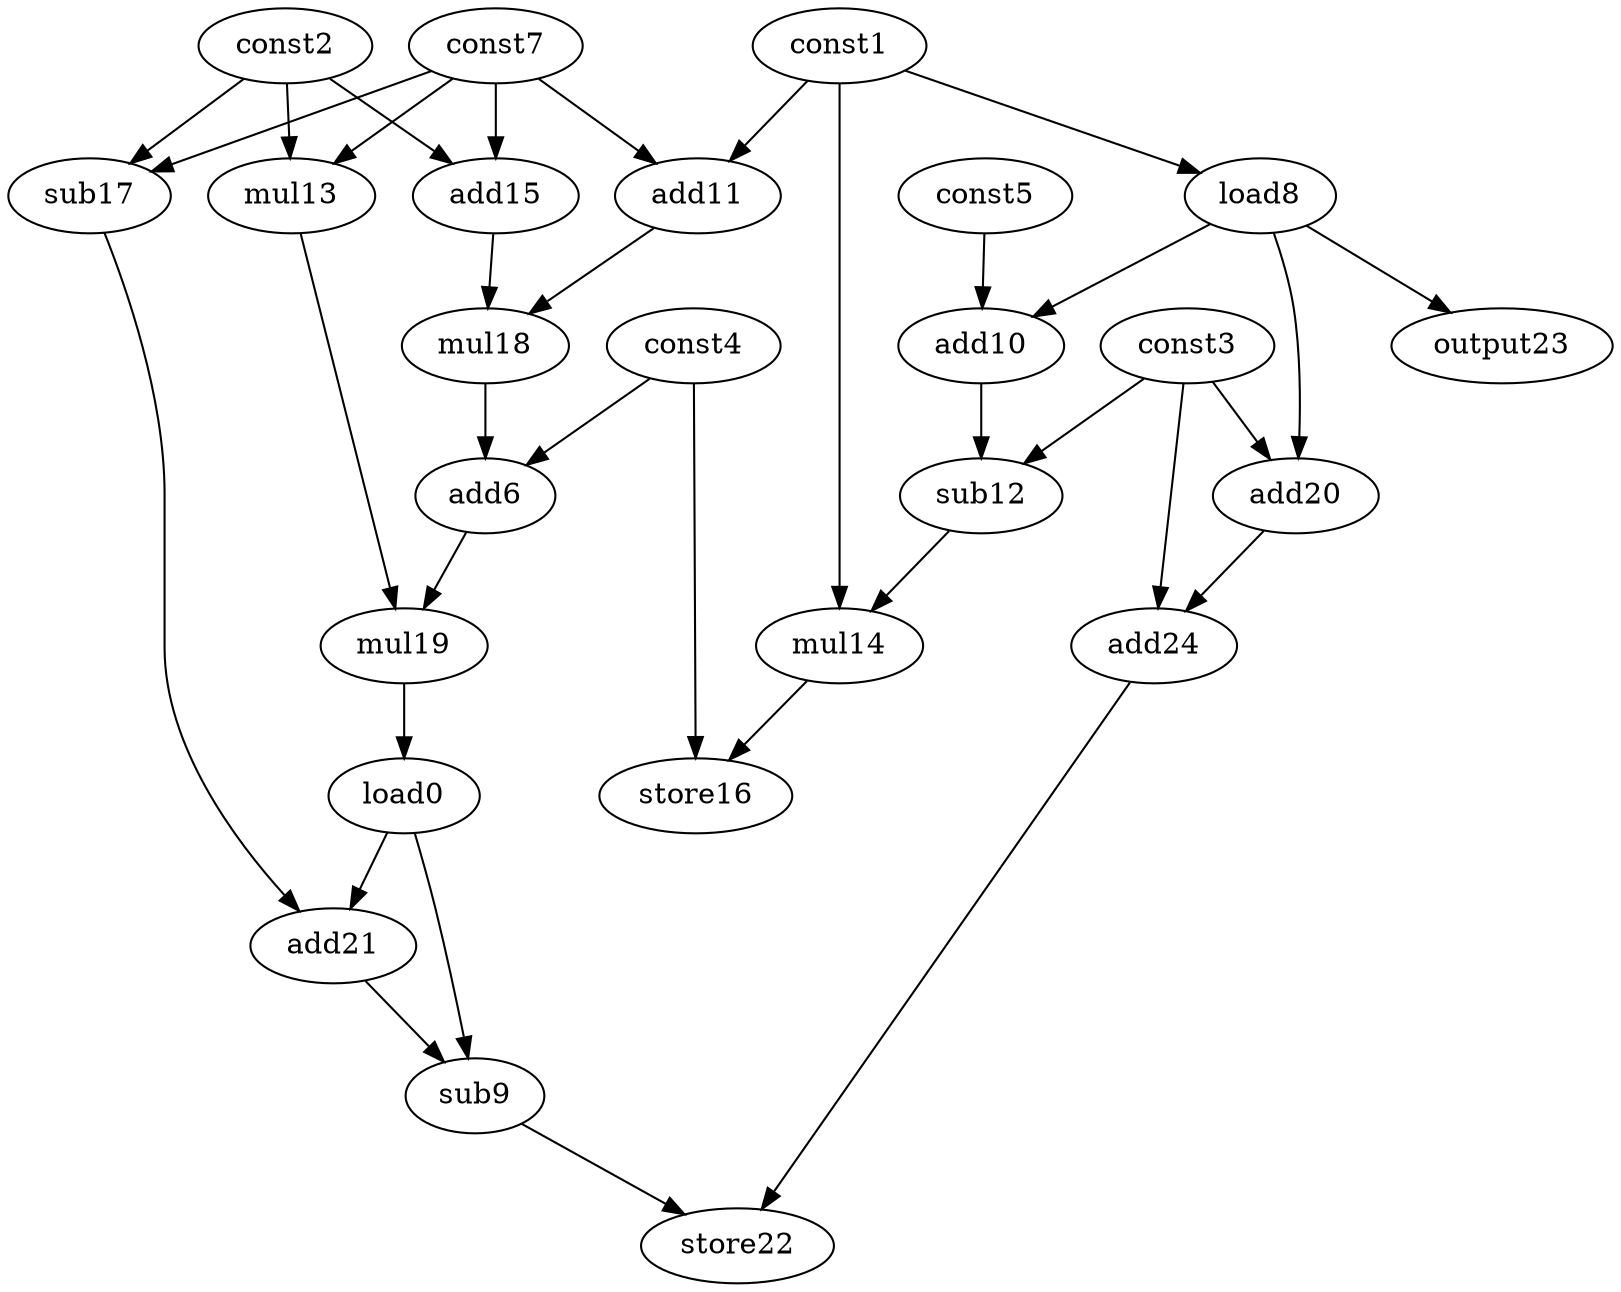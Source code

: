digraph G { 
load0[opcode=load]; 
const1[opcode=const]; 
const2[opcode=const]; 
const3[opcode=const]; 
const4[opcode=const]; 
const5[opcode=const]; 
add6[opcode=add]; 
const7[opcode=const]; 
load8[opcode=load]; 
sub9[opcode=sub]; 
add10[opcode=add]; 
add11[opcode=add]; 
sub12[opcode=sub]; 
mul13[opcode=mul]; 
mul14[opcode=mul]; 
add15[opcode=add]; 
store16[opcode=store]; 
sub17[opcode=sub]; 
mul18[opcode=mul]; 
mul19[opcode=mul]; 
add20[opcode=add]; 
add21[opcode=add]; 
store22[opcode=store]; 
output23[opcode=output]; 
add24[opcode=add]; 
const1->load8[operand=0];
const1->add11[operand=0];
const7->add11[operand=1];
const2->mul13[operand=0];
const7->mul13[operand=1];
const2->add15[operand=0];
const7->add15[operand=1];
const2->sub17[operand=0];
const7->sub17[operand=1];
load8->add10[operand=0];
const5->add10[operand=1];
add11->mul18[operand=0];
add15->mul18[operand=1];
load8->add20[operand=0];
const3->add20[operand=1];
load8->output23[operand=0];
mul18->add6[operand=0];
const4->add6[operand=1];
add10->sub12[operand=0];
const3->sub12[operand=1];
const3->add24[operand=0];
add20->add24[operand=1];
const1->mul14[operand=0];
sub12->mul14[operand=1];
mul13->mul19[operand=0];
add6->mul19[operand=1];
mul19->load0[operand=0];
const4->store16[operand=0];
mul14->store16[operand=1];
load0->add21[operand=0];
sub17->add21[operand=1];
load0->sub9[operand=0];
add21->sub9[operand=1];
add24->store22[operand=0];
sub9->store22[operand=1];
}
